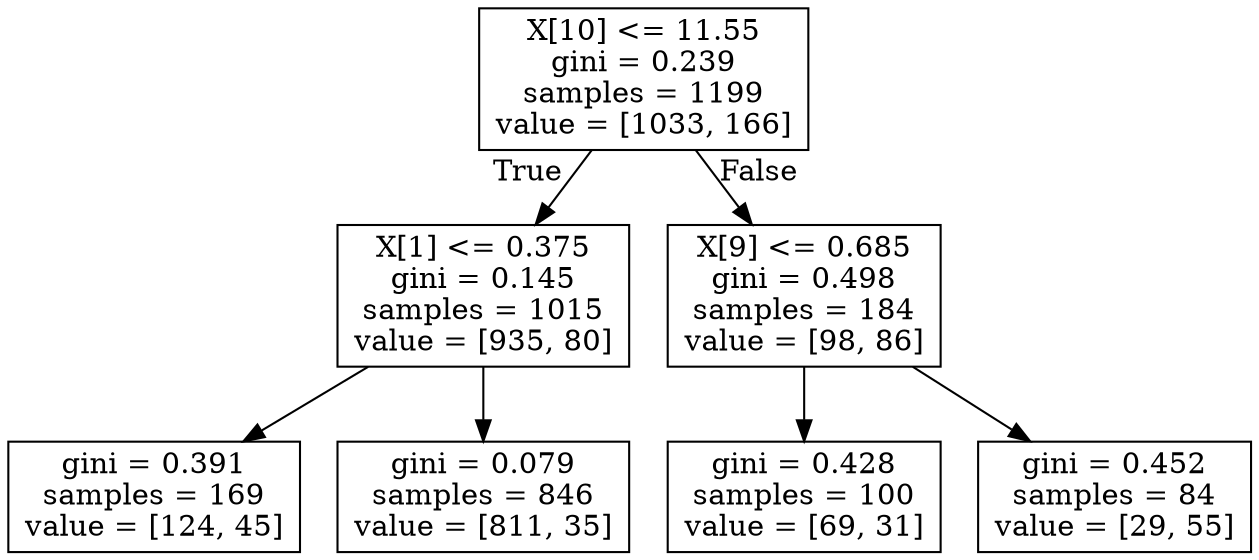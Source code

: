 digraph Tree {
node [shape=box] ;
0 [label="X[10] <= 11.55\ngini = 0.239\nsamples = 1199\nvalue = [1033, 166]"] ;
1 [label="X[1] <= 0.375\ngini = 0.145\nsamples = 1015\nvalue = [935, 80]"] ;
0 -> 1 [labeldistance=2.5, labelangle=45, headlabel="True"] ;
2 [label="gini = 0.391\nsamples = 169\nvalue = [124, 45]"] ;
1 -> 2 ;
3 [label="gini = 0.079\nsamples = 846\nvalue = [811, 35]"] ;
1 -> 3 ;
4 [label="X[9] <= 0.685\ngini = 0.498\nsamples = 184\nvalue = [98, 86]"] ;
0 -> 4 [labeldistance=2.5, labelangle=-45, headlabel="False"] ;
5 [label="gini = 0.428\nsamples = 100\nvalue = [69, 31]"] ;
4 -> 5 ;
6 [label="gini = 0.452\nsamples = 84\nvalue = [29, 55]"] ;
4 -> 6 ;
}
